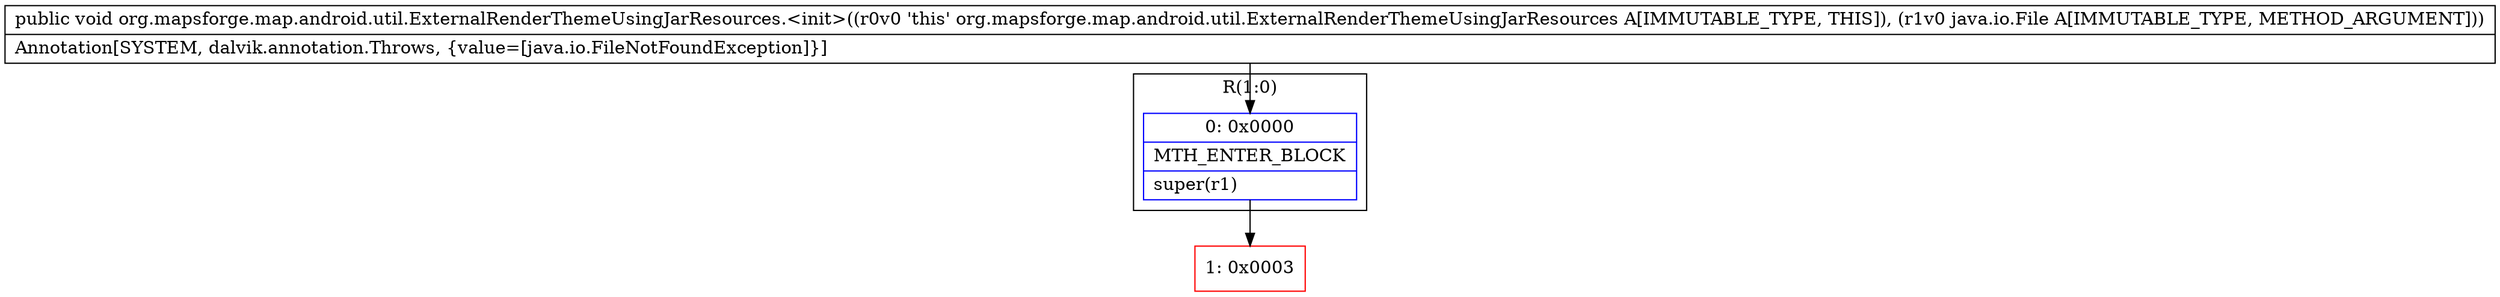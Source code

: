 digraph "CFG fororg.mapsforge.map.android.util.ExternalRenderThemeUsingJarResources.\<init\>(Ljava\/io\/File;)V" {
subgraph cluster_Region_396889029 {
label = "R(1:0)";
node [shape=record,color=blue];
Node_0 [shape=record,label="{0\:\ 0x0000|MTH_ENTER_BLOCK\l|super(r1)\l}"];
}
Node_1 [shape=record,color=red,label="{1\:\ 0x0003}"];
MethodNode[shape=record,label="{public void org.mapsforge.map.android.util.ExternalRenderThemeUsingJarResources.\<init\>((r0v0 'this' org.mapsforge.map.android.util.ExternalRenderThemeUsingJarResources A[IMMUTABLE_TYPE, THIS]), (r1v0 java.io.File A[IMMUTABLE_TYPE, METHOD_ARGUMENT]))  | Annotation[SYSTEM, dalvik.annotation.Throws, \{value=[java.io.FileNotFoundException]\}]\l}"];
MethodNode -> Node_0;
Node_0 -> Node_1;
}

